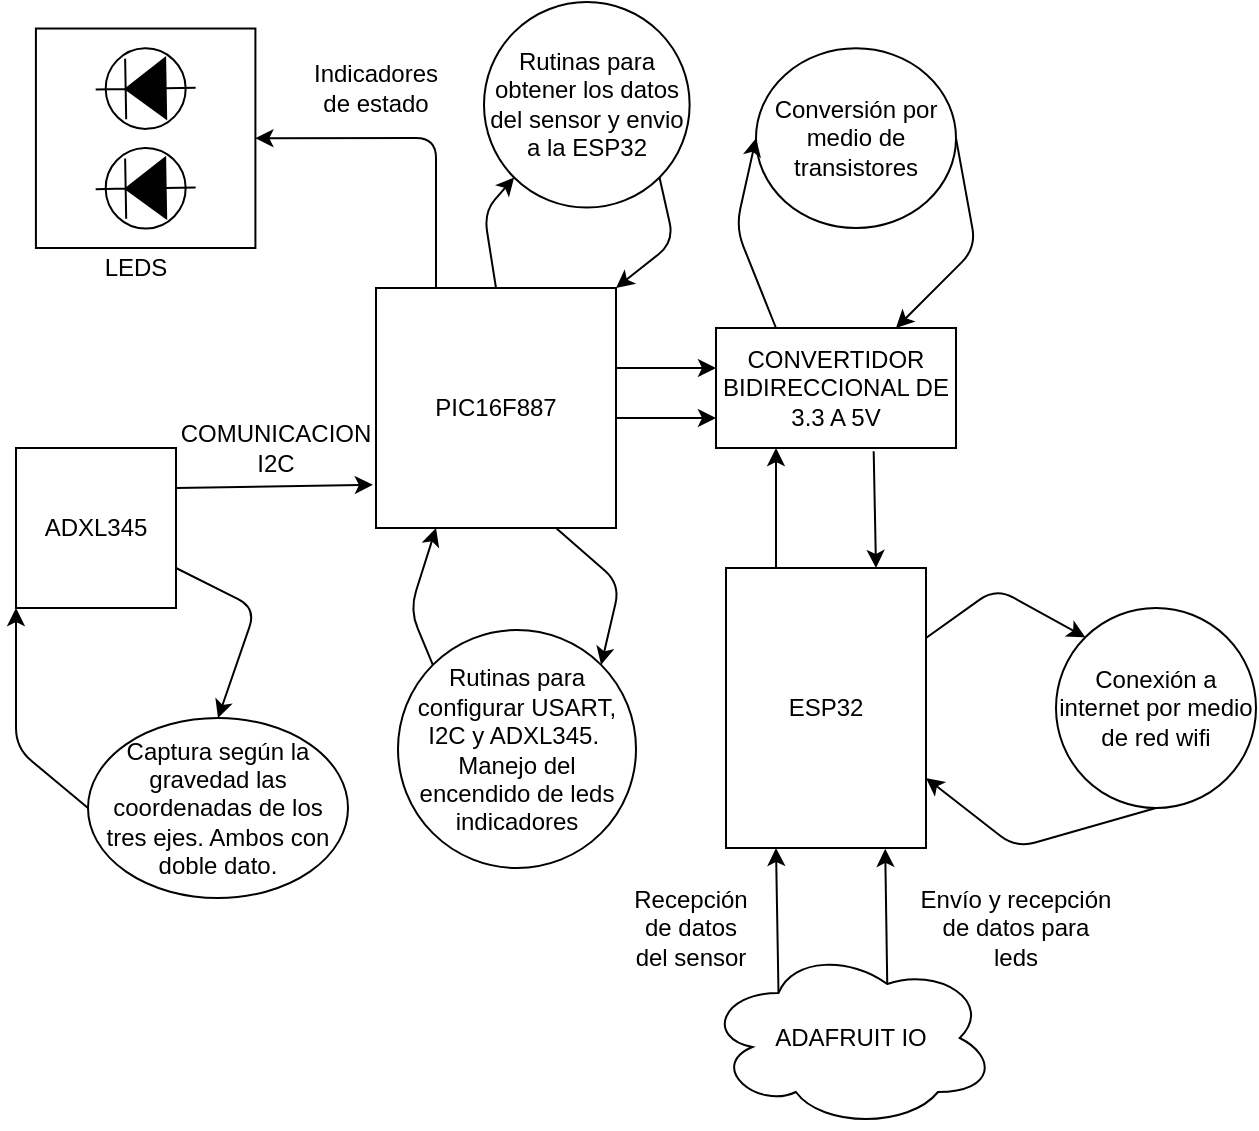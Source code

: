 <mxfile version="14.4.3" type="device"><diagram id="p7ek406oc0tgtcB1rWGo" name="Page-1"><mxGraphModel dx="707" dy="962" grid="0" gridSize="10" guides="1" tooltips="1" connect="1" arrows="1" fold="1" page="1" pageScale="1" pageWidth="850" pageHeight="1100" math="0" shadow="0"><root><mxCell id="0"/><mxCell id="1" parent="0"/><mxCell id="F1Qip3fK0HRJuodm_5XU-13" value="" style="whiteSpace=wrap;html=1;aspect=fixed;" vertex="1" parent="1"><mxGeometry x="29.96" y="70.26" width="109.74" height="109.74" as="geometry"/></mxCell><mxCell id="F1Qip3fK0HRJuodm_5XU-2" value="&lt;span&gt;PIC16F887&lt;/span&gt;" style="whiteSpace=wrap;html=1;aspect=fixed;" vertex="1" parent="1"><mxGeometry x="200" y="200" width="120" height="120" as="geometry"/></mxCell><mxCell id="F1Qip3fK0HRJuodm_5XU-3" value="ADXL345" style="whiteSpace=wrap;html=1;aspect=fixed;" vertex="1" parent="1"><mxGeometry x="20" y="280" width="80" height="80" as="geometry"/></mxCell><mxCell id="F1Qip3fK0HRJuodm_5XU-4" value="Captura según la gravedad las coordenadas de los tres ejes. Ambos con doble dato." style="ellipse;whiteSpace=wrap;html=1;" vertex="1" parent="1"><mxGeometry x="56" y="415" width="130" height="90" as="geometry"/></mxCell><mxCell id="F1Qip3fK0HRJuodm_5XU-5" value="" style="endArrow=classic;html=1;exitX=1;exitY=0.75;exitDx=0;exitDy=0;entryX=0.5;entryY=0;entryDx=0;entryDy=0;" edge="1" parent="1" source="F1Qip3fK0HRJuodm_5XU-3" target="F1Qip3fK0HRJuodm_5XU-4"><mxGeometry width="50" height="50" relative="1" as="geometry"><mxPoint x="190" y="320" as="sourcePoint"/><mxPoint x="240" y="270" as="targetPoint"/><Array as="points"><mxPoint x="140" y="360"/></Array></mxGeometry></mxCell><mxCell id="F1Qip3fK0HRJuodm_5XU-6" value="" style="endArrow=classic;html=1;exitX=0;exitY=0.5;exitDx=0;exitDy=0;entryX=0;entryY=1;entryDx=0;entryDy=0;" edge="1" parent="1" source="F1Qip3fK0HRJuodm_5XU-4" target="F1Qip3fK0HRJuodm_5XU-3"><mxGeometry width="50" height="50" relative="1" as="geometry"><mxPoint x="190" y="320" as="sourcePoint"/><mxPoint x="240" y="270" as="targetPoint"/><Array as="points"><mxPoint x="20" y="430"/></Array></mxGeometry></mxCell><mxCell id="F1Qip3fK0HRJuodm_5XU-7" value="" style="endArrow=classic;html=1;exitX=1;exitY=0.25;exitDx=0;exitDy=0;entryX=-0.013;entryY=0.82;entryDx=0;entryDy=0;entryPerimeter=0;" edge="1" parent="1" source="F1Qip3fK0HRJuodm_5XU-3" target="F1Qip3fK0HRJuodm_5XU-2"><mxGeometry width="50" height="50" relative="1" as="geometry"><mxPoint x="190" y="280" as="sourcePoint"/><mxPoint x="240" y="230" as="targetPoint"/></mxGeometry></mxCell><mxCell id="F1Qip3fK0HRJuodm_5XU-8" value="COMUNICACION&lt;br&gt;I2C" style="text;html=1;strokeColor=none;fillColor=none;align=center;verticalAlign=middle;whiteSpace=wrap;rounded=0;" vertex="1" parent="1"><mxGeometry x="130" y="270" width="40" height="20" as="geometry"/></mxCell><mxCell id="F1Qip3fK0HRJuodm_5XU-11" value="" style="pointerEvents=1;fillColor=strokeColor;verticalLabelPosition=bottom;shadow=0;dashed=0;align=center;html=1;verticalAlign=top;shape=mxgraph.electrical.diodes.tunnel_diode_2;rotation=-181;" vertex="1" parent="1"><mxGeometry x="59.83" y="80.18" width="50" height="40.26" as="geometry"/></mxCell><mxCell id="F1Qip3fK0HRJuodm_5XU-12" value="" style="pointerEvents=1;fillColor=strokeColor;verticalLabelPosition=bottom;shadow=0;dashed=0;align=center;html=1;verticalAlign=top;shape=mxgraph.electrical.diodes.tunnel_diode_2;rotation=-181;" vertex="1" parent="1"><mxGeometry x="59.83" y="130" width="50" height="40.26" as="geometry"/></mxCell><mxCell id="F1Qip3fK0HRJuodm_5XU-14" value="" style="endArrow=classic;html=1;entryX=1;entryY=0.5;entryDx=0;entryDy=0;exitX=0.25;exitY=0;exitDx=0;exitDy=0;" edge="1" parent="1" source="F1Qip3fK0HRJuodm_5XU-2" target="F1Qip3fK0HRJuodm_5XU-13"><mxGeometry width="50" height="50" relative="1" as="geometry"><mxPoint x="190" y="370" as="sourcePoint"/><mxPoint x="240" y="320" as="targetPoint"/><Array as="points"><mxPoint x="230" y="125"/></Array></mxGeometry></mxCell><mxCell id="F1Qip3fK0HRJuodm_5XU-15" value="Indicadores de estado" style="text;html=1;strokeColor=none;fillColor=none;align=center;verticalAlign=middle;whiteSpace=wrap;rounded=0;" vertex="1" parent="1"><mxGeometry x="180" y="90.31" width="40" height="20" as="geometry"/></mxCell><mxCell id="F1Qip3fK0HRJuodm_5XU-16" value="LEDS" style="text;html=1;strokeColor=none;fillColor=none;align=center;verticalAlign=middle;whiteSpace=wrap;rounded=0;" vertex="1" parent="1"><mxGeometry x="60" y="180" width="40" height="20" as="geometry"/></mxCell><mxCell id="F1Qip3fK0HRJuodm_5XU-19" value="CONVERTIDOR BIDIRECCIONAL DE 3.3 A 5V" style="rounded=0;whiteSpace=wrap;html=1;" vertex="1" parent="1"><mxGeometry x="370" y="220" width="120" height="60" as="geometry"/></mxCell><mxCell id="F1Qip3fK0HRJuodm_5XU-20" value="" style="endArrow=classic;html=1;entryX=0;entryY=0.75;entryDx=0;entryDy=0;" edge="1" parent="1" target="F1Qip3fK0HRJuodm_5XU-19"><mxGeometry width="50" height="50" relative="1" as="geometry"><mxPoint x="320" y="265" as="sourcePoint"/><mxPoint x="440" y="290" as="targetPoint"/></mxGeometry></mxCell><mxCell id="F1Qip3fK0HRJuodm_5XU-21" value="" style="endArrow=classic;html=1;entryX=0;entryY=0.75;entryDx=0;entryDy=0;" edge="1" parent="1"><mxGeometry width="50" height="50" relative="1" as="geometry"><mxPoint x="320" y="240" as="sourcePoint"/><mxPoint x="370" y="240" as="targetPoint"/></mxGeometry></mxCell><mxCell id="F1Qip3fK0HRJuodm_5XU-23" value="ESP32" style="rounded=0;whiteSpace=wrap;html=1;rotation=90;labelPosition=center;verticalLabelPosition=middle;align=center;verticalAlign=middle;horizontal=0;" vertex="1" parent="1"><mxGeometry x="355" y="360" width="140" height="100" as="geometry"/></mxCell><mxCell id="F1Qip3fK0HRJuodm_5XU-24" value="" style="endArrow=classic;html=1;exitX=0;exitY=0.75;exitDx=0;exitDy=0;entryX=0.25;entryY=1;entryDx=0;entryDy=0;" edge="1" parent="1" source="F1Qip3fK0HRJuodm_5XU-23" target="F1Qip3fK0HRJuodm_5XU-19"><mxGeometry width="50" height="50" relative="1" as="geometry"><mxPoint x="350" y="360" as="sourcePoint"/><mxPoint x="400" y="310" as="targetPoint"/></mxGeometry></mxCell><mxCell id="F1Qip3fK0HRJuodm_5XU-25" value="" style="endArrow=classic;html=1;exitX=0.657;exitY=1.027;exitDx=0;exitDy=0;entryX=0;entryY=0.25;entryDx=0;entryDy=0;exitPerimeter=0;" edge="1" parent="1" source="F1Qip3fK0HRJuodm_5XU-19" target="F1Qip3fK0HRJuodm_5XU-23"><mxGeometry width="50" height="50" relative="1" as="geometry"><mxPoint x="350" y="360" as="sourcePoint"/><mxPoint x="400" y="310" as="targetPoint"/></mxGeometry></mxCell><mxCell id="F1Qip3fK0HRJuodm_5XU-26" value="Conversión por medio de transistores" style="ellipse;whiteSpace=wrap;html=1;" vertex="1" parent="1"><mxGeometry x="390" y="80.18" width="100" height="89.82" as="geometry"/></mxCell><mxCell id="F1Qip3fK0HRJuodm_5XU-27" value="" style="endArrow=classic;html=1;exitX=0.25;exitY=0;exitDx=0;exitDy=0;entryX=0;entryY=0.5;entryDx=0;entryDy=0;" edge="1" parent="1" source="F1Qip3fK0HRJuodm_5XU-19" target="F1Qip3fK0HRJuodm_5XU-26"><mxGeometry relative="1" as="geometry"><mxPoint x="330" y="320" as="sourcePoint"/><mxPoint x="430" y="320" as="targetPoint"/><Array as="points"><mxPoint x="380" y="170"/></Array></mxGeometry></mxCell><mxCell id="F1Qip3fK0HRJuodm_5XU-29" value="" style="endArrow=classic;html=1;exitX=1;exitY=0.5;exitDx=0;exitDy=0;entryX=0.75;entryY=0;entryDx=0;entryDy=0;" edge="1" parent="1" source="F1Qip3fK0HRJuodm_5XU-26" target="F1Qip3fK0HRJuodm_5XU-19"><mxGeometry width="50" height="50" relative="1" as="geometry"><mxPoint x="350" y="350" as="sourcePoint"/><mxPoint x="400" y="300" as="targetPoint"/><Array as="points"><mxPoint x="500" y="180"/></Array></mxGeometry></mxCell><mxCell id="F1Qip3fK0HRJuodm_5XU-30" value="" style="endArrow=classic;html=1;exitX=0.25;exitY=0;exitDx=0;exitDy=0;entryX=0;entryY=0;entryDx=0;entryDy=0;" edge="1" parent="1" source="F1Qip3fK0HRJuodm_5XU-23" target="F1Qip3fK0HRJuodm_5XU-32"><mxGeometry width="50" height="50" relative="1" as="geometry"><mxPoint x="450" y="350" as="sourcePoint"/><mxPoint x="510.186" y="373.148" as="targetPoint"/><Array as="points"><mxPoint x="510" y="350"/></Array></mxGeometry></mxCell><mxCell id="F1Qip3fK0HRJuodm_5XU-32" value="Conexión a internet por medio de red wifi" style="ellipse;whiteSpace=wrap;html=1;aspect=fixed;" vertex="1" parent="1"><mxGeometry x="540" y="360" width="100" height="100" as="geometry"/></mxCell><mxCell id="F1Qip3fK0HRJuodm_5XU-33" value="" style="endArrow=classic;html=1;exitX=0.5;exitY=1;exitDx=0;exitDy=0;entryX=0.75;entryY=0;entryDx=0;entryDy=0;" edge="1" parent="1" source="F1Qip3fK0HRJuodm_5XU-32" target="F1Qip3fK0HRJuodm_5XU-23"><mxGeometry width="50" height="50" relative="1" as="geometry"><mxPoint x="450" y="330" as="sourcePoint"/><mxPoint x="500" y="280" as="targetPoint"/><Array as="points"><mxPoint x="520" y="480"/></Array></mxGeometry></mxCell><mxCell id="F1Qip3fK0HRJuodm_5XU-34" value="ADAFRUIT IO" style="ellipse;shape=cloud;whiteSpace=wrap;html=1;" vertex="1" parent="1"><mxGeometry x="365" y="530" width="145" height="90" as="geometry"/></mxCell><mxCell id="F1Qip3fK0HRJuodm_5XU-35" value="" style="endArrow=classic;html=1;exitX=0.25;exitY=0.25;exitDx=0;exitDy=0;exitPerimeter=0;entryX=1;entryY=0.75;entryDx=0;entryDy=0;" edge="1" parent="1" source="F1Qip3fK0HRJuodm_5XU-34" target="F1Qip3fK0HRJuodm_5XU-23"><mxGeometry width="50" height="50" relative="1" as="geometry"><mxPoint x="450" y="430" as="sourcePoint"/><mxPoint x="500" y="380" as="targetPoint"/></mxGeometry></mxCell><mxCell id="F1Qip3fK0HRJuodm_5XU-36" value="" style="endArrow=classic;html=1;exitX=0.625;exitY=0.2;exitDx=0;exitDy=0;exitPerimeter=0;entryX=1.003;entryY=0.204;entryDx=0;entryDy=0;entryPerimeter=0;" edge="1" parent="1" source="F1Qip3fK0HRJuodm_5XU-34" target="F1Qip3fK0HRJuodm_5XU-23"><mxGeometry width="50" height="50" relative="1" as="geometry"><mxPoint x="450" y="430" as="sourcePoint"/><mxPoint x="460" y="482" as="targetPoint"/></mxGeometry></mxCell><mxCell id="F1Qip3fK0HRJuodm_5XU-37" value="Envío y recepción de datos para leds" style="text;html=1;strokeColor=none;fillColor=none;align=center;verticalAlign=middle;whiteSpace=wrap;rounded=0;" vertex="1" parent="1"><mxGeometry x="470" y="510" width="100" height="20" as="geometry"/></mxCell><mxCell id="F1Qip3fK0HRJuodm_5XU-41" value="Recepción de datos del sensor" style="text;html=1;strokeColor=none;fillColor=none;align=center;verticalAlign=middle;whiteSpace=wrap;rounded=0;" vertex="1" parent="1"><mxGeometry x="325" y="510" width="65" height="20" as="geometry"/></mxCell><mxCell id="F1Qip3fK0HRJuodm_5XU-42" value="Rutinas para configurar USART, I2C y ADXL345.&amp;nbsp;&lt;br&gt;Manejo del encendido de leds indicadores" style="ellipse;whiteSpace=wrap;html=1;aspect=fixed;" vertex="1" parent="1"><mxGeometry x="211" y="371" width="119" height="119" as="geometry"/></mxCell><mxCell id="F1Qip3fK0HRJuodm_5XU-43" value="" style="endArrow=classic;html=1;exitX=0;exitY=0;exitDx=0;exitDy=0;entryX=0.25;entryY=1;entryDx=0;entryDy=0;" edge="1" parent="1" source="F1Qip3fK0HRJuodm_5XU-42" target="F1Qip3fK0HRJuodm_5XU-2"><mxGeometry width="50" height="50" relative="1" as="geometry"><mxPoint x="319" y="312" as="sourcePoint"/><mxPoint x="369" y="262" as="targetPoint"/><Array as="points"><mxPoint x="217" y="361"/></Array></mxGeometry></mxCell><mxCell id="F1Qip3fK0HRJuodm_5XU-44" value="" style="endArrow=classic;html=1;exitX=0.75;exitY=1;exitDx=0;exitDy=0;entryX=1;entryY=0;entryDx=0;entryDy=0;" edge="1" parent="1" source="F1Qip3fK0HRJuodm_5XU-2" target="F1Qip3fK0HRJuodm_5XU-42"><mxGeometry width="50" height="50" relative="1" as="geometry"><mxPoint x="319" y="312" as="sourcePoint"/><mxPoint x="369" y="262" as="targetPoint"/><Array as="points"><mxPoint x="322" y="348"/></Array></mxGeometry></mxCell><mxCell id="F1Qip3fK0HRJuodm_5XU-45" value="Rutinas para obtener los datos del sensor y envio a la ESP32" style="ellipse;whiteSpace=wrap;html=1;aspect=fixed;" vertex="1" parent="1"><mxGeometry x="254" y="57" width="102.81" height="102.81" as="geometry"/></mxCell><mxCell id="F1Qip3fK0HRJuodm_5XU-46" value="" style="endArrow=classic;html=1;exitX=0.5;exitY=0;exitDx=0;exitDy=0;entryX=0;entryY=1;entryDx=0;entryDy=0;" edge="1" parent="1" source="F1Qip3fK0HRJuodm_5XU-2" target="F1Qip3fK0HRJuodm_5XU-45"><mxGeometry width="50" height="50" relative="1" as="geometry"><mxPoint x="319" y="297" as="sourcePoint"/><mxPoint x="369" y="247" as="targetPoint"/><Array as="points"><mxPoint x="254" y="162"/></Array></mxGeometry></mxCell><mxCell id="F1Qip3fK0HRJuodm_5XU-47" value="" style="endArrow=classic;html=1;entryX=1;entryY=0;entryDx=0;entryDy=0;exitX=1;exitY=1;exitDx=0;exitDy=0;" edge="1" parent="1" source="F1Qip3fK0HRJuodm_5XU-45" target="F1Qip3fK0HRJuodm_5XU-2"><mxGeometry width="50" height="50" relative="1" as="geometry"><mxPoint x="319" y="297" as="sourcePoint"/><mxPoint x="369" y="247" as="targetPoint"/><Array as="points"><mxPoint x="349" y="177"/></Array></mxGeometry></mxCell></root></mxGraphModel></diagram></mxfile>